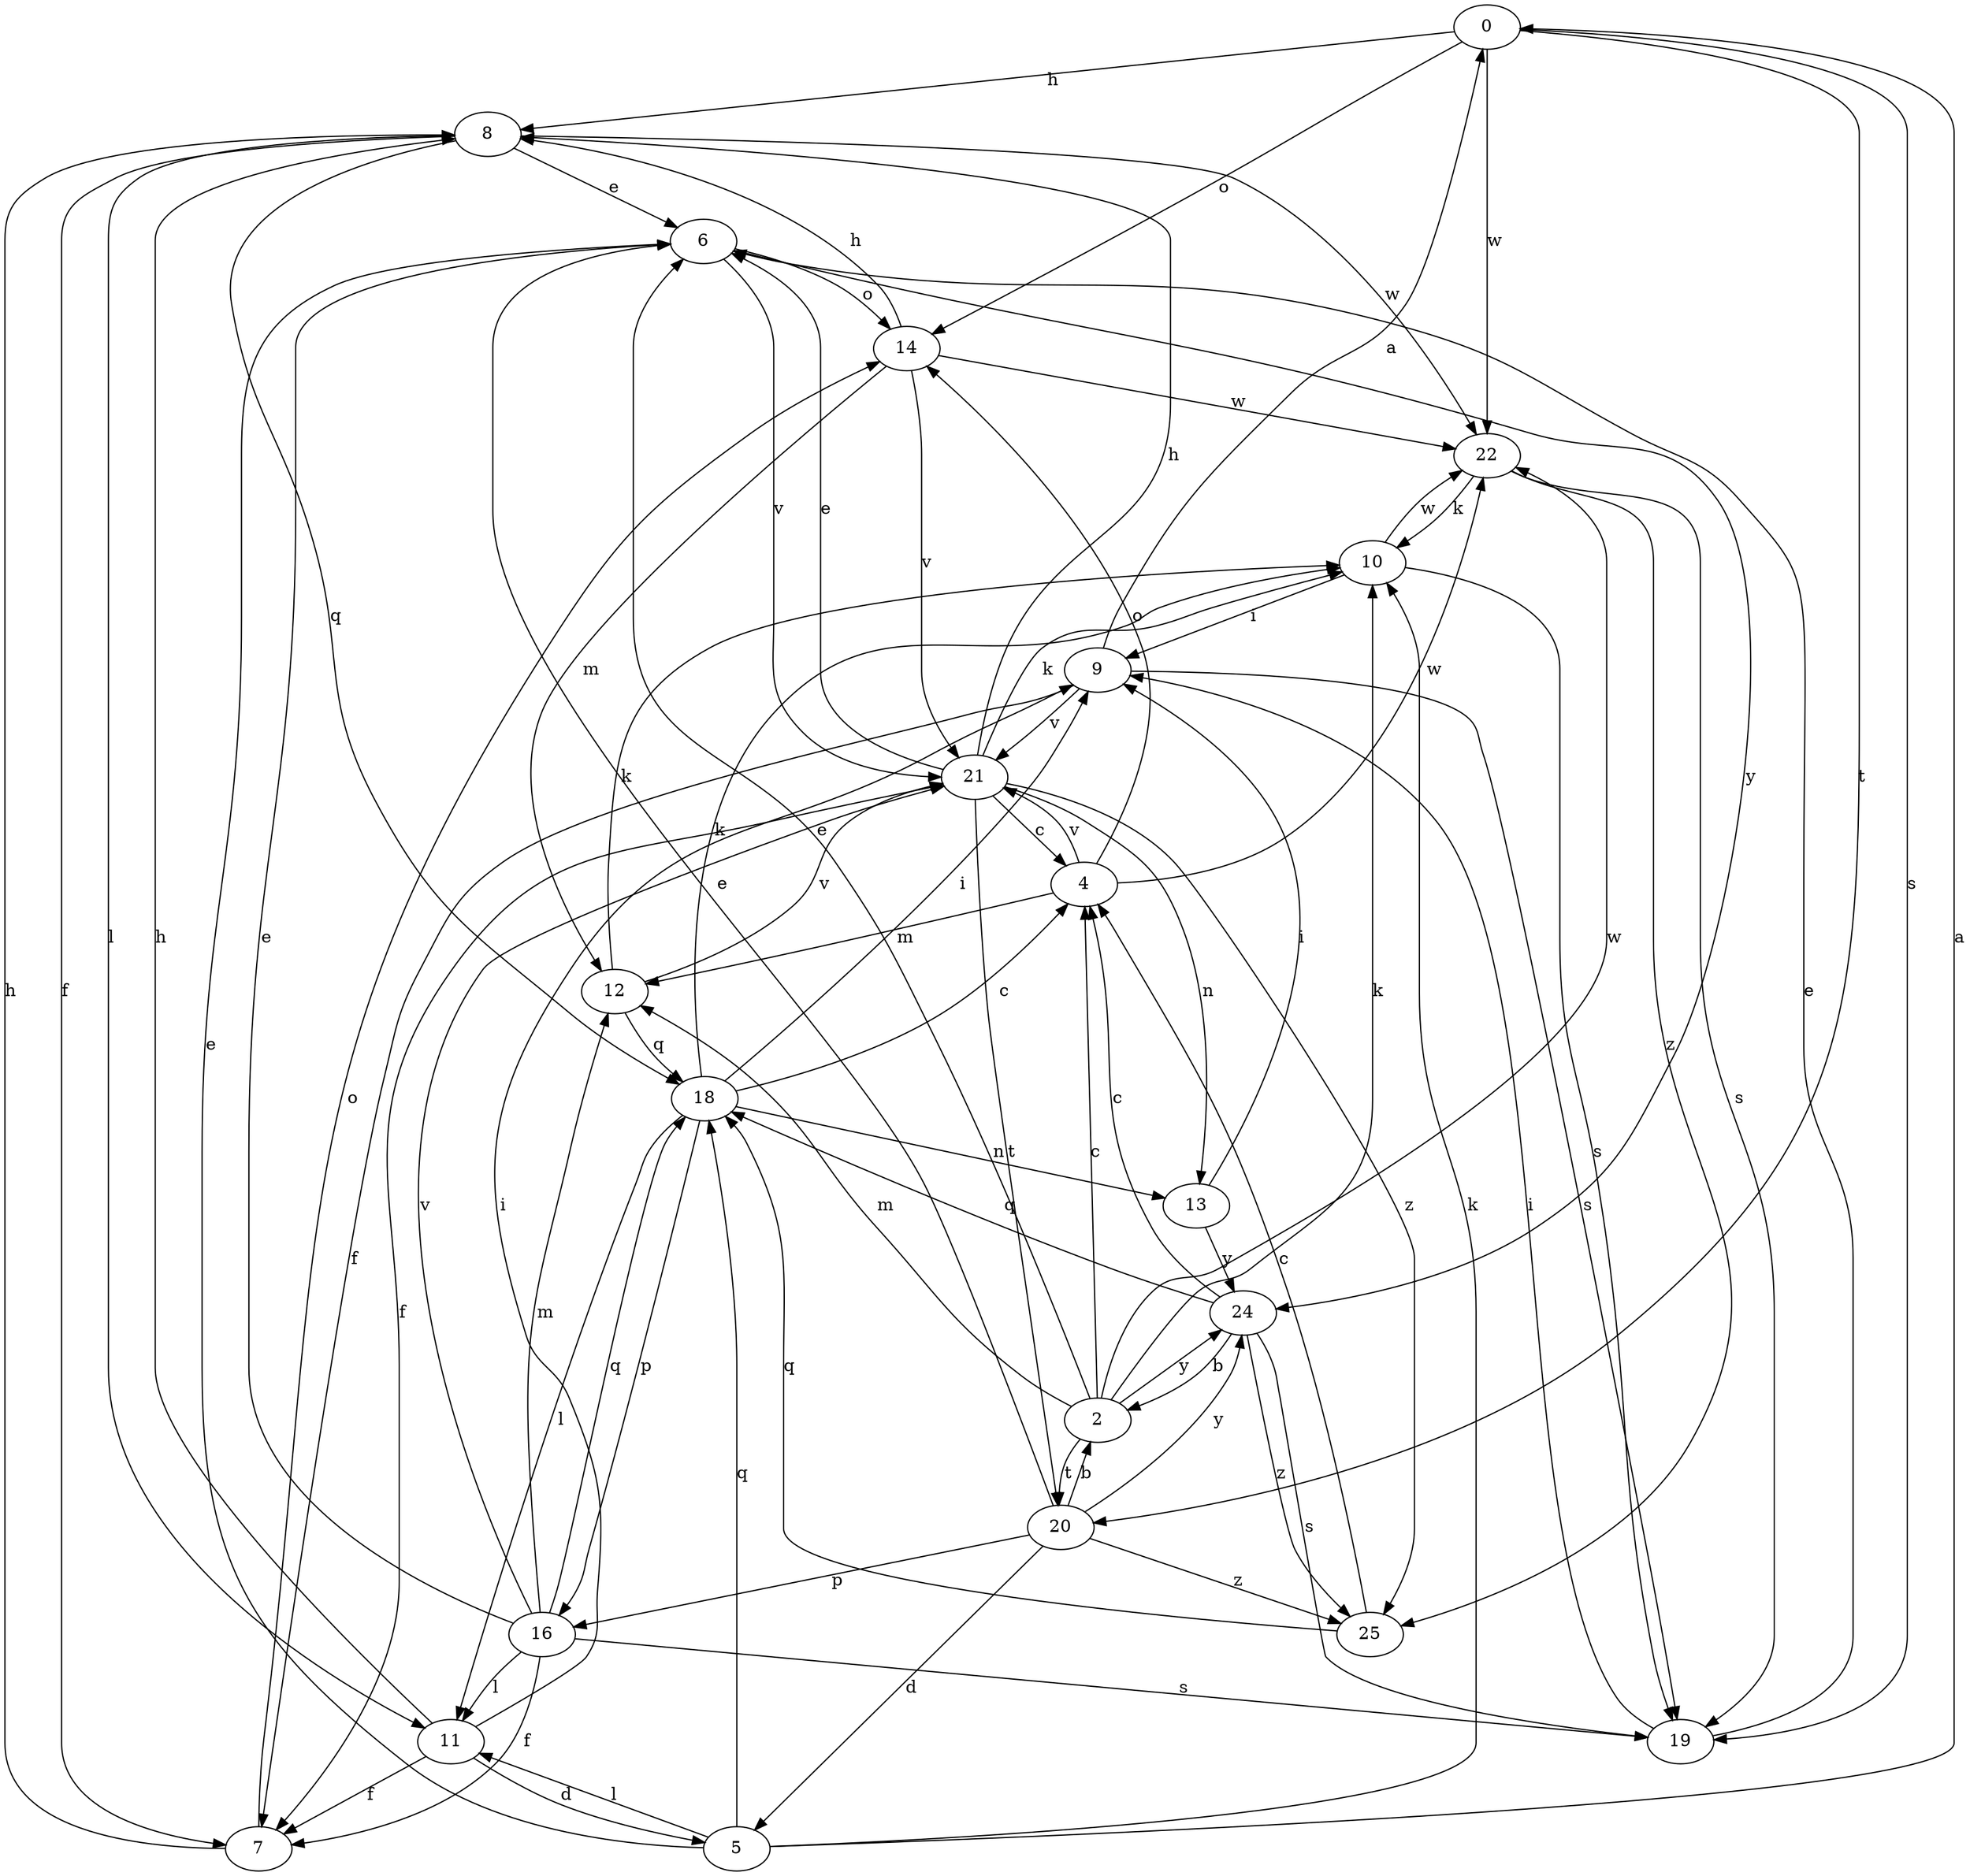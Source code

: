 strict digraph  {
0;
2;
4;
5;
6;
7;
8;
9;
10;
11;
12;
13;
14;
16;
18;
19;
20;
21;
22;
24;
25;
0 -> 8  [label=h];
0 -> 14  [label=o];
0 -> 19  [label=s];
0 -> 20  [label=t];
0 -> 22  [label=w];
2 -> 4  [label=c];
2 -> 6  [label=e];
2 -> 10  [label=k];
2 -> 12  [label=m];
2 -> 20  [label=t];
2 -> 22  [label=w];
2 -> 24  [label=y];
4 -> 12  [label=m];
4 -> 14  [label=o];
4 -> 21  [label=v];
4 -> 22  [label=w];
5 -> 0  [label=a];
5 -> 6  [label=e];
5 -> 10  [label=k];
5 -> 11  [label=l];
5 -> 18  [label=q];
6 -> 14  [label=o];
6 -> 21  [label=v];
6 -> 24  [label=y];
7 -> 8  [label=h];
7 -> 14  [label=o];
8 -> 6  [label=e];
8 -> 7  [label=f];
8 -> 11  [label=l];
8 -> 18  [label=q];
8 -> 22  [label=w];
9 -> 0  [label=a];
9 -> 7  [label=f];
9 -> 19  [label=s];
9 -> 21  [label=v];
10 -> 9  [label=i];
10 -> 19  [label=s];
10 -> 22  [label=w];
11 -> 5  [label=d];
11 -> 7  [label=f];
11 -> 8  [label=h];
11 -> 9  [label=i];
12 -> 10  [label=k];
12 -> 18  [label=q];
12 -> 21  [label=v];
13 -> 9  [label=i];
13 -> 24  [label=y];
14 -> 8  [label=h];
14 -> 12  [label=m];
14 -> 21  [label=v];
14 -> 22  [label=w];
16 -> 6  [label=e];
16 -> 7  [label=f];
16 -> 11  [label=l];
16 -> 12  [label=m];
16 -> 18  [label=q];
16 -> 19  [label=s];
16 -> 21  [label=v];
18 -> 4  [label=c];
18 -> 9  [label=i];
18 -> 10  [label=k];
18 -> 11  [label=l];
18 -> 13  [label=n];
18 -> 16  [label=p];
19 -> 6  [label=e];
19 -> 9  [label=i];
20 -> 2  [label=b];
20 -> 5  [label=d];
20 -> 6  [label=e];
20 -> 16  [label=p];
20 -> 24  [label=y];
20 -> 25  [label=z];
21 -> 4  [label=c];
21 -> 6  [label=e];
21 -> 7  [label=f];
21 -> 8  [label=h];
21 -> 10  [label=k];
21 -> 13  [label=n];
21 -> 20  [label=t];
21 -> 25  [label=z];
22 -> 10  [label=k];
22 -> 19  [label=s];
22 -> 25  [label=z];
24 -> 2  [label=b];
24 -> 4  [label=c];
24 -> 18  [label=q];
24 -> 19  [label=s];
24 -> 25  [label=z];
25 -> 4  [label=c];
25 -> 18  [label=q];
}
